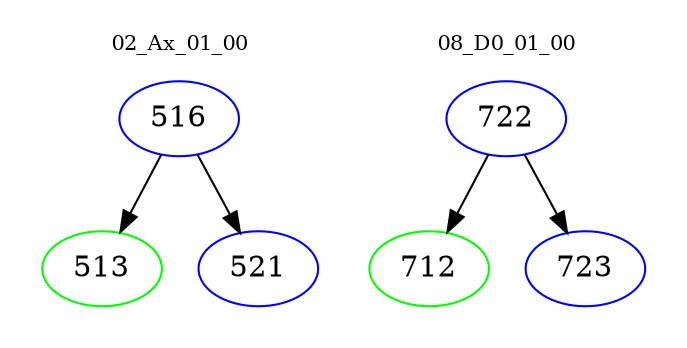 digraph{
subgraph cluster_0 {
color = white
label = "02_Ax_01_00";
fontsize=10;
T0_516 [label="516", color="blue"]
T0_516 -> T0_513 [color="black"]
T0_513 [label="513", color="green"]
T0_516 -> T0_521 [color="black"]
T0_521 [label="521", color="blue"]
}
subgraph cluster_1 {
color = white
label = "08_D0_01_00";
fontsize=10;
T1_722 [label="722", color="blue"]
T1_722 -> T1_712 [color="black"]
T1_712 [label="712", color="green"]
T1_722 -> T1_723 [color="black"]
T1_723 [label="723", color="blue"]
}
}

